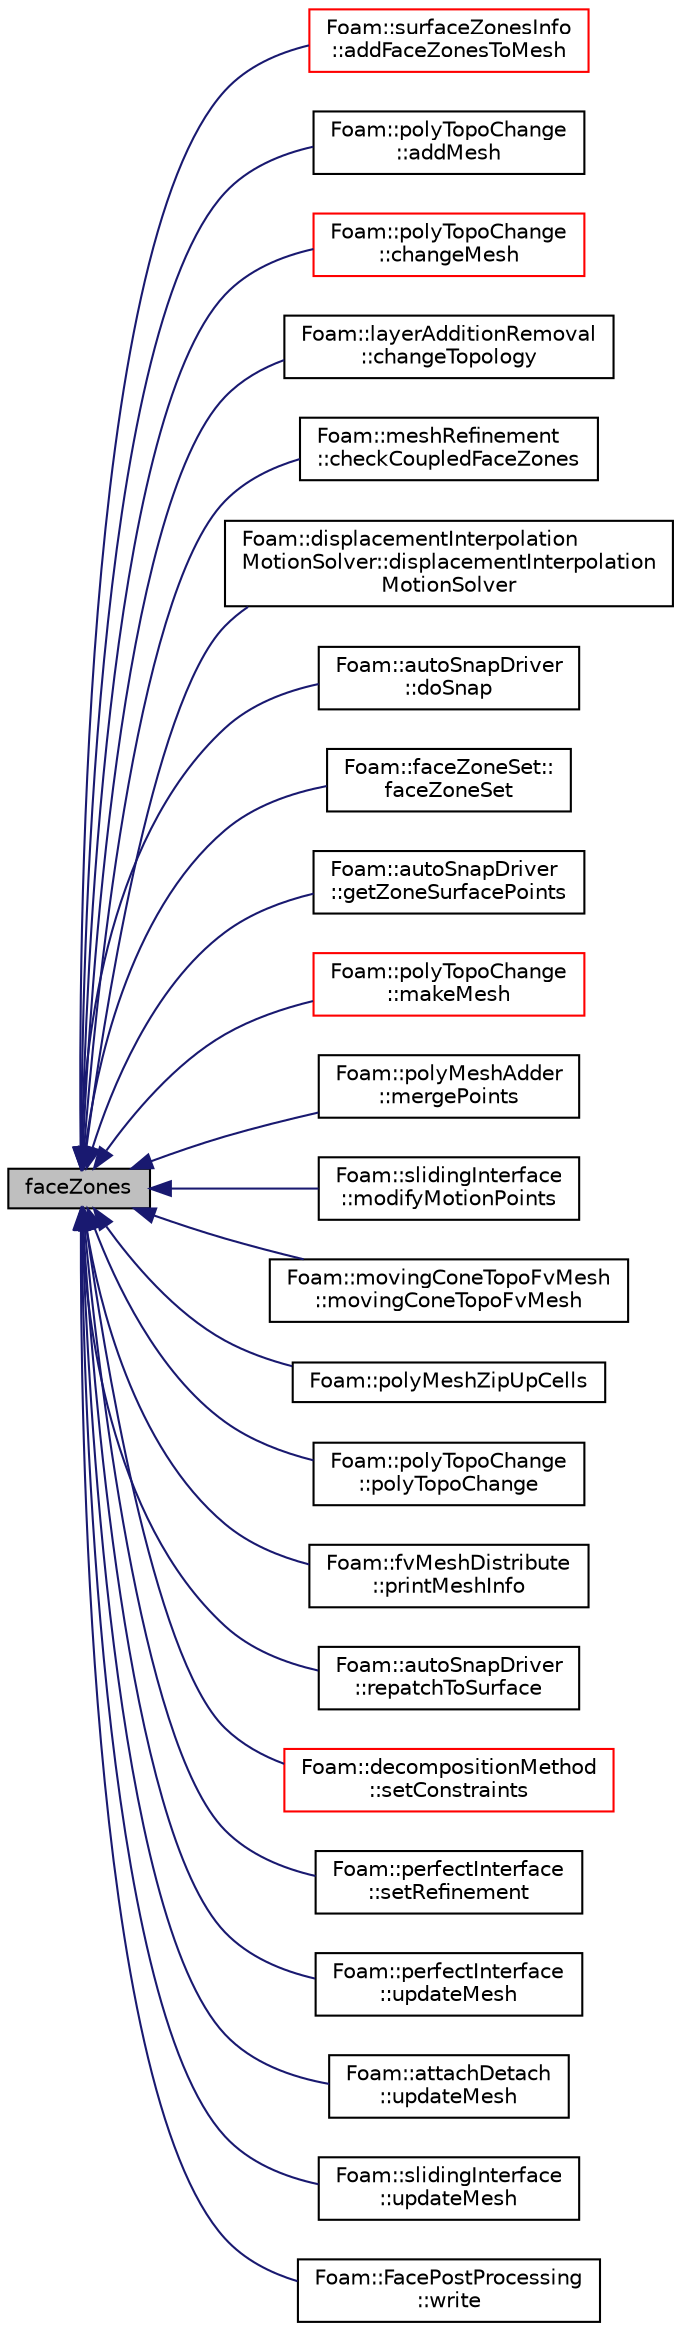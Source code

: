 digraph "faceZones"
{
  bgcolor="transparent";
  edge [fontname="Helvetica",fontsize="10",labelfontname="Helvetica",labelfontsize="10"];
  node [fontname="Helvetica",fontsize="10",shape=record];
  rankdir="LR";
  Node1 [label="faceZones",height=0.2,width=0.4,color="black", fillcolor="grey75", style="filled", fontcolor="black"];
  Node1 -> Node2 [dir="back",color="midnightblue",fontsize="10",style="solid",fontname="Helvetica"];
  Node2 [label="Foam::surfaceZonesInfo\l::addFaceZonesToMesh",height=0.2,width=0.4,color="red",URL="$a02499.html#a6b6401890b961882e87246caf901f8a4"];
  Node1 -> Node3 [dir="back",color="midnightblue",fontsize="10",style="solid",fontname="Helvetica"];
  Node3 [label="Foam::polyTopoChange\l::addMesh",height=0.2,width=0.4,color="black",URL="$a01937.html#a1f97630a2e6369203b99c1d1d1c3cff3",tooltip="Add all points/faces/cells of mesh. Additional offset for patch. "];
  Node1 -> Node4 [dir="back",color="midnightblue",fontsize="10",style="solid",fontname="Helvetica"];
  Node4 [label="Foam::polyTopoChange\l::changeMesh",height=0.2,width=0.4,color="red",URL="$a01937.html#a1b105b13373ba9f1c7685f873b250cf2",tooltip="Inplace changes mesh without change of patches. "];
  Node1 -> Node5 [dir="back",color="midnightblue",fontsize="10",style="solid",fontname="Helvetica"];
  Node5 [label="Foam::layerAdditionRemoval\l::changeTopology",height=0.2,width=0.4,color="black",URL="$a01274.html#a068d5efab18f428fe0fd6c1e962420a2",tooltip="Check for topology change. "];
  Node1 -> Node6 [dir="back",color="midnightblue",fontsize="10",style="solid",fontname="Helvetica"];
  Node6 [label="Foam::meshRefinement\l::checkCoupledFaceZones",height=0.2,width=0.4,color="black",URL="$a01469.html#a9ba55ad37b0d2cb2314d246df7da8040",tooltip="Helper function: check that face zones are synced. "];
  Node1 -> Node7 [dir="back",color="midnightblue",fontsize="10",style="solid",fontname="Helvetica"];
  Node7 [label="Foam::displacementInterpolation\lMotionSolver::displacementInterpolation\lMotionSolver",height=0.2,width=0.4,color="black",URL="$a00550.html#af70627c48920441a925701b8da5266ba",tooltip="Construct from polyMesh and IOdictionary. "];
  Node1 -> Node8 [dir="back",color="midnightblue",fontsize="10",style="solid",fontname="Helvetica"];
  Node8 [label="Foam::autoSnapDriver\l::doSnap",height=0.2,width=0.4,color="black",URL="$a00088.html#adf0870a8be4483ecdb73b26b20d027ee"];
  Node1 -> Node9 [dir="back",color="midnightblue",fontsize="10",style="solid",fontname="Helvetica"];
  Node9 [label="Foam::faceZoneSet::\lfaceZoneSet",height=0.2,width=0.4,color="black",URL="$a00743.html#ace6e4b16ad35bf8903c38685a92d7789",tooltip="Construct from objectRegistry and name. "];
  Node1 -> Node10 [dir="back",color="midnightblue",fontsize="10",style="solid",fontname="Helvetica"];
  Node10 [label="Foam::autoSnapDriver\l::getZoneSurfacePoints",height=0.2,width=0.4,color="black",URL="$a00088.html#a9b0617c77e1e71c70428238e6246484e",tooltip="Get points both on patch and facezone. "];
  Node1 -> Node11 [dir="back",color="midnightblue",fontsize="10",style="solid",fontname="Helvetica"];
  Node11 [label="Foam::polyTopoChange\l::makeMesh",height=0.2,width=0.4,color="red",URL="$a01937.html#a53cd346c4116b75d2e9540d07c212149",tooltip="Create new mesh with old mesh patches. "];
  Node1 -> Node12 [dir="back",color="midnightblue",fontsize="10",style="solid",fontname="Helvetica"];
  Node12 [label="Foam::polyMeshAdder\l::mergePoints",height=0.2,width=0.4,color="black",URL="$a01917.html#a4a56041144898b62dd90a030e2143d1a",tooltip="Helper: Merge points. "];
  Node1 -> Node13 [dir="back",color="midnightblue",fontsize="10",style="solid",fontname="Helvetica"];
  Node13 [label="Foam::slidingInterface\l::modifyMotionPoints",height=0.2,width=0.4,color="black",URL="$a02337.html#a4a962b56dd7cf30972c468258fa888e5",tooltip="Modify motion points to comply with the topological change. "];
  Node1 -> Node14 [dir="back",color="midnightblue",fontsize="10",style="solid",fontname="Helvetica"];
  Node14 [label="Foam::movingConeTopoFvMesh\l::movingConeTopoFvMesh",height=0.2,width=0.4,color="black",URL="$a01534.html#ad9534bfb48cfaedd5227301e65a79d4c",tooltip="Construct from database. "];
  Node1 -> Node15 [dir="back",color="midnightblue",fontsize="10",style="solid",fontname="Helvetica"];
  Node15 [label="Foam::polyMeshZipUpCells",height=0.2,width=0.4,color="black",URL="$a10725.html#ab957fb2d74d8de84991a6246e876ecd2"];
  Node1 -> Node16 [dir="back",color="midnightblue",fontsize="10",style="solid",fontname="Helvetica"];
  Node16 [label="Foam::polyTopoChange\l::polyTopoChange",height=0.2,width=0.4,color="black",URL="$a01937.html#a158efdaa4673bf44ac6748dde6a5cad6",tooltip="Construct from mesh. Adds all points/face/cells from mesh. "];
  Node1 -> Node17 [dir="back",color="midnightblue",fontsize="10",style="solid",fontname="Helvetica"];
  Node17 [label="Foam::fvMeshDistribute\l::printMeshInfo",height=0.2,width=0.4,color="black",URL="$a00878.html#a8a0700fdb9e32ce9809a663ad13ab01b",tooltip="Print some info on mesh. "];
  Node1 -> Node18 [dir="back",color="midnightblue",fontsize="10",style="solid",fontname="Helvetica"];
  Node18 [label="Foam::autoSnapDriver\l::repatchToSurface",height=0.2,width=0.4,color="black",URL="$a00088.html#abf0c9c836463b6164ef331dce238b2fa",tooltip="Repatch faces according to surface nearest the face centre. "];
  Node1 -> Node19 [dir="back",color="midnightblue",fontsize="10",style="solid",fontname="Helvetica"];
  Node19 [label="Foam::decompositionMethod\l::setConstraints",height=0.2,width=0.4,color="red",URL="$a00506.html#a36608a91d1c00b41284eaf46b895387c",tooltip="Helper: extract constraints: "];
  Node1 -> Node20 [dir="back",color="midnightblue",fontsize="10",style="solid",fontname="Helvetica"];
  Node20 [label="Foam::perfectInterface\l::setRefinement",height=0.2,width=0.4,color="black",URL="$a01831.html#a9127fcee3341a601c9d07bee5d1e3738",tooltip="Insert the layer addition/removal instructions. "];
  Node1 -> Node21 [dir="back",color="midnightblue",fontsize="10",style="solid",fontname="Helvetica"];
  Node21 [label="Foam::perfectInterface\l::updateMesh",height=0.2,width=0.4,color="black",URL="$a01831.html#ad57565956fd4064299f4bd3c4eebb1d4",tooltip="Force recalculation of locally stored data on topological change. "];
  Node1 -> Node22 [dir="back",color="midnightblue",fontsize="10",style="solid",fontname="Helvetica"];
  Node22 [label="Foam::attachDetach\l::updateMesh",height=0.2,width=0.4,color="black",URL="$a00081.html#ad57565956fd4064299f4bd3c4eebb1d4",tooltip="Force recalculation of locally stored data on topological change. "];
  Node1 -> Node23 [dir="back",color="midnightblue",fontsize="10",style="solid",fontname="Helvetica"];
  Node23 [label="Foam::slidingInterface\l::updateMesh",height=0.2,width=0.4,color="black",URL="$a02337.html#ad57565956fd4064299f4bd3c4eebb1d4",tooltip="Force recalculation of locally stored data on topological change. "];
  Node1 -> Node24 [dir="back",color="midnightblue",fontsize="10",style="solid",fontname="Helvetica"];
  Node24 [label="Foam::FacePostProcessing\l::write",height=0.2,width=0.4,color="black",URL="$a00731.html#aac759501cf6c7895a70eecbef0226ae1",tooltip="Write post-processing info. "];
}
